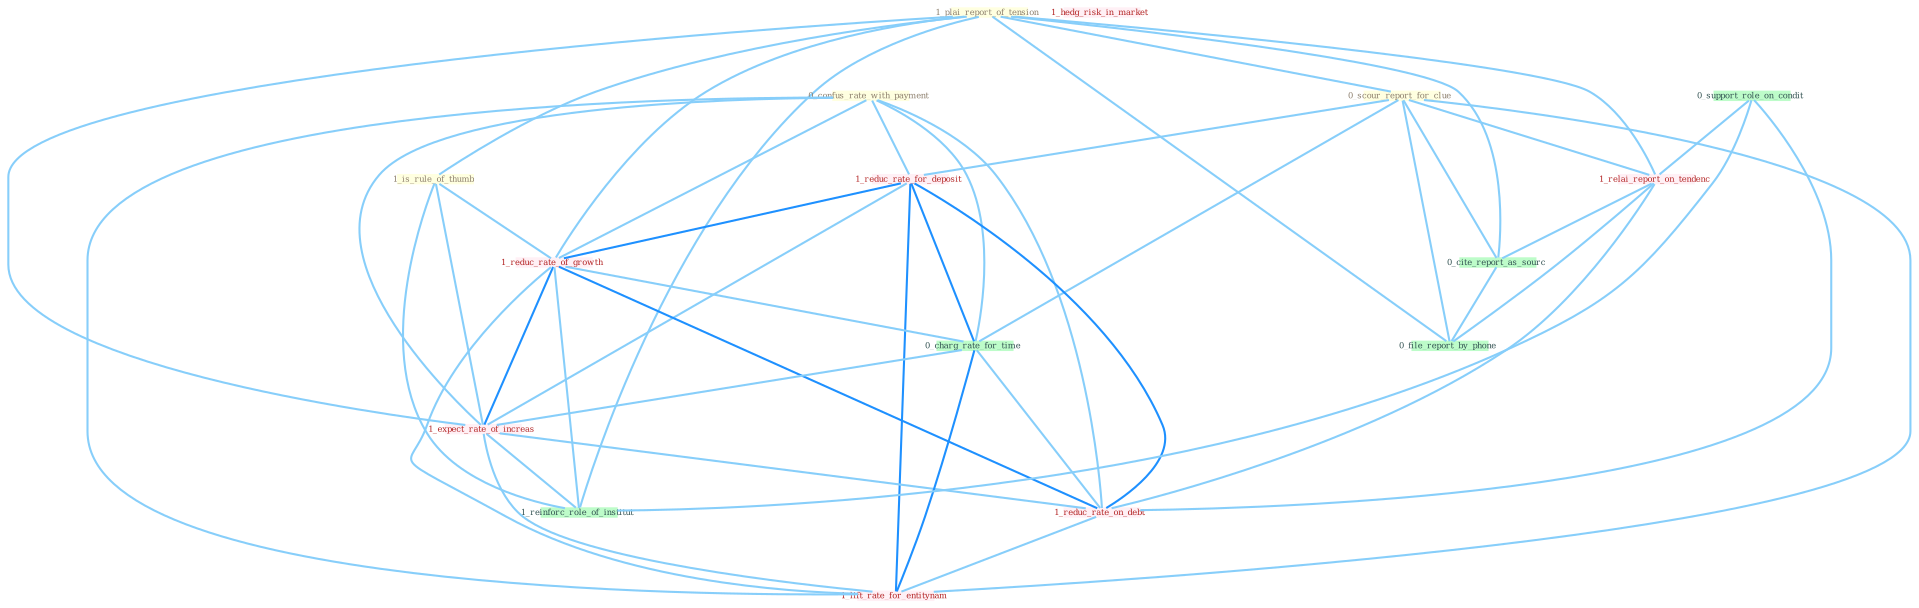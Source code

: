 Graph G{ 
    node
    [shape=polygon,style=filled,width=.5,height=.06,color="#BDFCC9",fixedsize=true,fontsize=4,
    fontcolor="#2f4f4f"];
    {node
    [color="#ffffe0", fontcolor="#8b7d6b"] "1_plai_report_of_tension " "0_scour_report_for_clue " "0_confus_rate_with_payment " "1_is_rule_of_thumb "}
{node [color="#fff0f5", fontcolor="#b22222"] "1_reduc_rate_for_deposit " "1_relai_report_on_tendenc " "1_reduc_rate_of_growth " "1_expect_rate_of_increas " "1_reduc_rate_on_debt " "1_lift_rate_for_entitynam " "1_hedg_risk_in_market "}
edge [color="#B0E2FF"];

	"1_plai_report_of_tension " -- "0_scour_report_for_clue " [w="1", color="#87cefa" ];
	"1_plai_report_of_tension " -- "1_is_rule_of_thumb " [w="1", color="#87cefa" ];
	"1_plai_report_of_tension " -- "1_relai_report_on_tendenc " [w="1", color="#87cefa" ];
	"1_plai_report_of_tension " -- "0_cite_report_as_sourc " [w="1", color="#87cefa" ];
	"1_plai_report_of_tension " -- "1_reduc_rate_of_growth " [w="1", color="#87cefa" ];
	"1_plai_report_of_tension " -- "0_file_report_by_phone " [w="1", color="#87cefa" ];
	"1_plai_report_of_tension " -- "1_expect_rate_of_increas " [w="1", color="#87cefa" ];
	"1_plai_report_of_tension " -- "1_reinforc_role_of_institut " [w="1", color="#87cefa" ];
	"0_scour_report_for_clue " -- "1_reduc_rate_for_deposit " [w="1", color="#87cefa" ];
	"0_scour_report_for_clue " -- "1_relai_report_on_tendenc " [w="1", color="#87cefa" ];
	"0_scour_report_for_clue " -- "0_cite_report_as_sourc " [w="1", color="#87cefa" ];
	"0_scour_report_for_clue " -- "0_file_report_by_phone " [w="1", color="#87cefa" ];
	"0_scour_report_for_clue " -- "0_charg_rate_for_time " [w="1", color="#87cefa" ];
	"0_scour_report_for_clue " -- "1_lift_rate_for_entitynam " [w="1", color="#87cefa" ];
	"0_confus_rate_with_payment " -- "1_reduc_rate_for_deposit " [w="1", color="#87cefa" ];
	"0_confus_rate_with_payment " -- "1_reduc_rate_of_growth " [w="1", color="#87cefa" ];
	"0_confus_rate_with_payment " -- "0_charg_rate_for_time " [w="1", color="#87cefa" ];
	"0_confus_rate_with_payment " -- "1_expect_rate_of_increas " [w="1", color="#87cefa" ];
	"0_confus_rate_with_payment " -- "1_reduc_rate_on_debt " [w="1", color="#87cefa" ];
	"0_confus_rate_with_payment " -- "1_lift_rate_for_entitynam " [w="1", color="#87cefa" ];
	"1_is_rule_of_thumb " -- "1_reduc_rate_of_growth " [w="1", color="#87cefa" ];
	"1_is_rule_of_thumb " -- "1_expect_rate_of_increas " [w="1", color="#87cefa" ];
	"1_is_rule_of_thumb " -- "1_reinforc_role_of_institut " [w="1", color="#87cefa" ];
	"1_reduc_rate_for_deposit " -- "1_reduc_rate_of_growth " [w="2", color="#1e90ff" , len=0.8];
	"1_reduc_rate_for_deposit " -- "0_charg_rate_for_time " [w="2", color="#1e90ff" , len=0.8];
	"1_reduc_rate_for_deposit " -- "1_expect_rate_of_increas " [w="1", color="#87cefa" ];
	"1_reduc_rate_for_deposit " -- "1_reduc_rate_on_debt " [w="2", color="#1e90ff" , len=0.8];
	"1_reduc_rate_for_deposit " -- "1_lift_rate_for_entitynam " [w="2", color="#1e90ff" , len=0.8];
	"0_support_role_on_condit " -- "1_relai_report_on_tendenc " [w="1", color="#87cefa" ];
	"0_support_role_on_condit " -- "1_reduc_rate_on_debt " [w="1", color="#87cefa" ];
	"0_support_role_on_condit " -- "1_reinforc_role_of_institut " [w="1", color="#87cefa" ];
	"1_relai_report_on_tendenc " -- "0_cite_report_as_sourc " [w="1", color="#87cefa" ];
	"1_relai_report_on_tendenc " -- "0_file_report_by_phone " [w="1", color="#87cefa" ];
	"1_relai_report_on_tendenc " -- "1_reduc_rate_on_debt " [w="1", color="#87cefa" ];
	"0_cite_report_as_sourc " -- "0_file_report_by_phone " [w="1", color="#87cefa" ];
	"1_reduc_rate_of_growth " -- "0_charg_rate_for_time " [w="1", color="#87cefa" ];
	"1_reduc_rate_of_growth " -- "1_expect_rate_of_increas " [w="2", color="#1e90ff" , len=0.8];
	"1_reduc_rate_of_growth " -- "1_reduc_rate_on_debt " [w="2", color="#1e90ff" , len=0.8];
	"1_reduc_rate_of_growth " -- "1_reinforc_role_of_institut " [w="1", color="#87cefa" ];
	"1_reduc_rate_of_growth " -- "1_lift_rate_for_entitynam " [w="1", color="#87cefa" ];
	"0_charg_rate_for_time " -- "1_expect_rate_of_increas " [w="1", color="#87cefa" ];
	"0_charg_rate_for_time " -- "1_reduc_rate_on_debt " [w="1", color="#87cefa" ];
	"0_charg_rate_for_time " -- "1_lift_rate_for_entitynam " [w="2", color="#1e90ff" , len=0.8];
	"1_expect_rate_of_increas " -- "1_reduc_rate_on_debt " [w="1", color="#87cefa" ];
	"1_expect_rate_of_increas " -- "1_reinforc_role_of_institut " [w="1", color="#87cefa" ];
	"1_expect_rate_of_increas " -- "1_lift_rate_for_entitynam " [w="1", color="#87cefa" ];
	"1_reduc_rate_on_debt " -- "1_lift_rate_for_entitynam " [w="1", color="#87cefa" ];
}